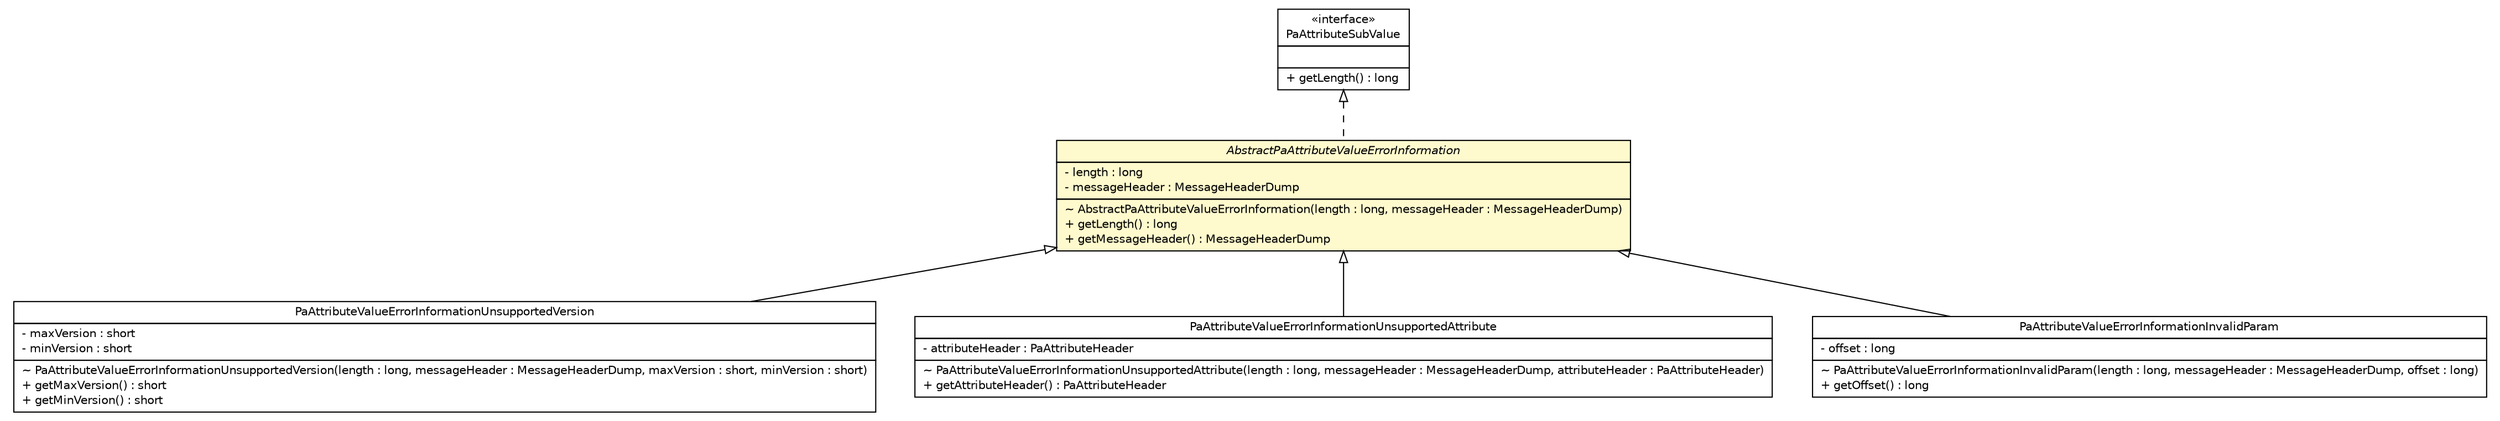 #!/usr/local/bin/dot
#
# Class diagram 
# Generated by UMLGraph version R5_6 (http://www.umlgraph.org/)
#

digraph G {
	edge [fontname="Helvetica",fontsize=10,labelfontname="Helvetica",labelfontsize=10];
	node [fontname="Helvetica",fontsize=10,shape=plaintext];
	nodesep=0.25;
	ranksep=0.5;
	// org.ietf.nea.pa.attribute.util.AbstractPaAttributeValueErrorInformation
	c19893 [label=<<table title="org.ietf.nea.pa.attribute.util.AbstractPaAttributeValueErrorInformation" border="0" cellborder="1" cellspacing="0" cellpadding="2" port="p" bgcolor="lemonChiffon" href="./AbstractPaAttributeValueErrorInformation.html">
		<tr><td><table border="0" cellspacing="0" cellpadding="1">
<tr><td align="center" balign="center"><font face="Helvetica-Oblique"> AbstractPaAttributeValueErrorInformation </font></td></tr>
		</table></td></tr>
		<tr><td><table border="0" cellspacing="0" cellpadding="1">
<tr><td align="left" balign="left"> - length : long </td></tr>
<tr><td align="left" balign="left"> - messageHeader : MessageHeaderDump </td></tr>
		</table></td></tr>
		<tr><td><table border="0" cellspacing="0" cellpadding="1">
<tr><td align="left" balign="left"> ~ AbstractPaAttributeValueErrorInformation(length : long, messageHeader : MessageHeaderDump) </td></tr>
<tr><td align="left" balign="left"> + getLength() : long </td></tr>
<tr><td align="left" balign="left"> + getMessageHeader() : MessageHeaderDump </td></tr>
		</table></td></tr>
		</table>>, URL="./AbstractPaAttributeValueErrorInformation.html", fontname="Helvetica", fontcolor="black", fontsize=10.0];
	// org.ietf.nea.pa.attribute.util.PaAttributeValueErrorInformationUnsupportedVersion
	c19899 [label=<<table title="org.ietf.nea.pa.attribute.util.PaAttributeValueErrorInformationUnsupportedVersion" border="0" cellborder="1" cellspacing="0" cellpadding="2" port="p" href="./PaAttributeValueErrorInformationUnsupportedVersion.html">
		<tr><td><table border="0" cellspacing="0" cellpadding="1">
<tr><td align="center" balign="center"> PaAttributeValueErrorInformationUnsupportedVersion </td></tr>
		</table></td></tr>
		<tr><td><table border="0" cellspacing="0" cellpadding="1">
<tr><td align="left" balign="left"> - maxVersion : short </td></tr>
<tr><td align="left" balign="left"> - minVersion : short </td></tr>
		</table></td></tr>
		<tr><td><table border="0" cellspacing="0" cellpadding="1">
<tr><td align="left" balign="left"> ~ PaAttributeValueErrorInformationUnsupportedVersion(length : long, messageHeader : MessageHeaderDump, maxVersion : short, minVersion : short) </td></tr>
<tr><td align="left" balign="left"> + getMaxVersion() : short </td></tr>
<tr><td align="left" balign="left"> + getMinVersion() : short </td></tr>
		</table></td></tr>
		</table>>, URL="./PaAttributeValueErrorInformationUnsupportedVersion.html", fontname="Helvetica", fontcolor="black", fontsize=10.0];
	// org.ietf.nea.pa.attribute.util.PaAttributeValueErrorInformationUnsupportedAttribute
	c19902 [label=<<table title="org.ietf.nea.pa.attribute.util.PaAttributeValueErrorInformationUnsupportedAttribute" border="0" cellborder="1" cellspacing="0" cellpadding="2" port="p" href="./PaAttributeValueErrorInformationUnsupportedAttribute.html">
		<tr><td><table border="0" cellspacing="0" cellpadding="1">
<tr><td align="center" balign="center"> PaAttributeValueErrorInformationUnsupportedAttribute </td></tr>
		</table></td></tr>
		<tr><td><table border="0" cellspacing="0" cellpadding="1">
<tr><td align="left" balign="left"> - attributeHeader : PaAttributeHeader </td></tr>
		</table></td></tr>
		<tr><td><table border="0" cellspacing="0" cellpadding="1">
<tr><td align="left" balign="left"> ~ PaAttributeValueErrorInformationUnsupportedAttribute(length : long, messageHeader : MessageHeaderDump, attributeHeader : PaAttributeHeader) </td></tr>
<tr><td align="left" balign="left"> + getAttributeHeader() : PaAttributeHeader </td></tr>
		</table></td></tr>
		</table>>, URL="./PaAttributeValueErrorInformationUnsupportedAttribute.html", fontname="Helvetica", fontcolor="black", fontsize=10.0];
	// org.ietf.nea.pa.attribute.util.PaAttributeValueErrorInformationInvalidParam
	c19907 [label=<<table title="org.ietf.nea.pa.attribute.util.PaAttributeValueErrorInformationInvalidParam" border="0" cellborder="1" cellspacing="0" cellpadding="2" port="p" href="./PaAttributeValueErrorInformationInvalidParam.html">
		<tr><td><table border="0" cellspacing="0" cellpadding="1">
<tr><td align="center" balign="center"> PaAttributeValueErrorInformationInvalidParam </td></tr>
		</table></td></tr>
		<tr><td><table border="0" cellspacing="0" cellpadding="1">
<tr><td align="left" balign="left"> - offset : long </td></tr>
		</table></td></tr>
		<tr><td><table border="0" cellspacing="0" cellpadding="1">
<tr><td align="left" balign="left"> ~ PaAttributeValueErrorInformationInvalidParam(length : long, messageHeader : MessageHeaderDump, offset : long) </td></tr>
<tr><td align="left" balign="left"> + getOffset() : long </td></tr>
		</table></td></tr>
		</table>>, URL="./PaAttributeValueErrorInformationInvalidParam.html", fontname="Helvetica", fontcolor="black", fontsize=10.0];
	// org.ietf.nea.pa.attribute.util.PaAttributeSubValue
	c19915 [label=<<table title="org.ietf.nea.pa.attribute.util.PaAttributeSubValue" border="0" cellborder="1" cellspacing="0" cellpadding="2" port="p" href="./PaAttributeSubValue.html">
		<tr><td><table border="0" cellspacing="0" cellpadding="1">
<tr><td align="center" balign="center"> &#171;interface&#187; </td></tr>
<tr><td align="center" balign="center"> PaAttributeSubValue </td></tr>
		</table></td></tr>
		<tr><td><table border="0" cellspacing="0" cellpadding="1">
<tr><td align="left" balign="left">  </td></tr>
		</table></td></tr>
		<tr><td><table border="0" cellspacing="0" cellpadding="1">
<tr><td align="left" balign="left"> + getLength() : long </td></tr>
		</table></td></tr>
		</table>>, URL="./PaAttributeSubValue.html", fontname="Helvetica", fontcolor="black", fontsize=10.0];
	//org.ietf.nea.pa.attribute.util.AbstractPaAttributeValueErrorInformation implements org.ietf.nea.pa.attribute.util.PaAttributeSubValue
	c19915:p -> c19893:p [dir=back,arrowtail=empty,style=dashed];
	//org.ietf.nea.pa.attribute.util.PaAttributeValueErrorInformationUnsupportedVersion extends org.ietf.nea.pa.attribute.util.AbstractPaAttributeValueErrorInformation
	c19893:p -> c19899:p [dir=back,arrowtail=empty];
	//org.ietf.nea.pa.attribute.util.PaAttributeValueErrorInformationUnsupportedAttribute extends org.ietf.nea.pa.attribute.util.AbstractPaAttributeValueErrorInformation
	c19893:p -> c19902:p [dir=back,arrowtail=empty];
	//org.ietf.nea.pa.attribute.util.PaAttributeValueErrorInformationInvalidParam extends org.ietf.nea.pa.attribute.util.AbstractPaAttributeValueErrorInformation
	c19893:p -> c19907:p [dir=back,arrowtail=empty];
}

